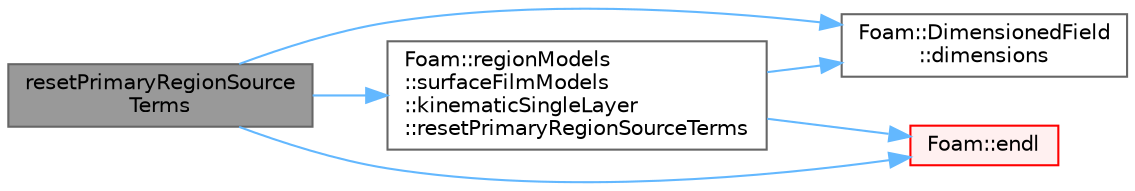 digraph "resetPrimaryRegionSourceTerms"
{
 // LATEX_PDF_SIZE
  bgcolor="transparent";
  edge [fontname=Helvetica,fontsize=10,labelfontname=Helvetica,labelfontsize=10];
  node [fontname=Helvetica,fontsize=10,shape=box,height=0.2,width=0.4];
  rankdir="LR";
  Node1 [id="Node000001",label="resetPrimaryRegionSource\lTerms",height=0.2,width=0.4,color="gray40", fillcolor="grey60", style="filled", fontcolor="black",tooltip=" "];
  Node1 -> Node2 [id="edge1_Node000001_Node000002",color="steelblue1",style="solid",tooltip=" "];
  Node2 [id="Node000002",label="Foam::DimensionedField\l::dimensions",height=0.2,width=0.4,color="grey40", fillcolor="white", style="filled",URL="$classFoam_1_1DimensionedField.html#ae4fa355a061ea94edbda7bb556e10ad9",tooltip=" "];
  Node1 -> Node3 [id="edge2_Node000001_Node000003",color="steelblue1",style="solid",tooltip=" "];
  Node3 [id="Node000003",label="Foam::endl",height=0.2,width=0.4,color="red", fillcolor="#FFF0F0", style="filled",URL="$namespaceFoam.html#a7d5eca45a323264dc5fe811500ebda47",tooltip=" "];
  Node1 -> Node7 [id="edge3_Node000001_Node000007",color="steelblue1",style="solid",tooltip=" "];
  Node7 [id="Node000007",label="Foam::regionModels\l::surfaceFilmModels\l::kinematicSingleLayer\l::resetPrimaryRegionSourceTerms",height=0.2,width=0.4,color="grey40", fillcolor="white", style="filled",URL="$classFoam_1_1regionModels_1_1surfaceFilmModels_1_1kinematicSingleLayer.html#a87c56fa3d2e083a739f03851617c8bf1",tooltip=" "];
  Node7 -> Node2 [id="edge4_Node000007_Node000002",color="steelblue1",style="solid",tooltip=" "];
  Node7 -> Node3 [id="edge5_Node000007_Node000003",color="steelblue1",style="solid",tooltip=" "];
}
